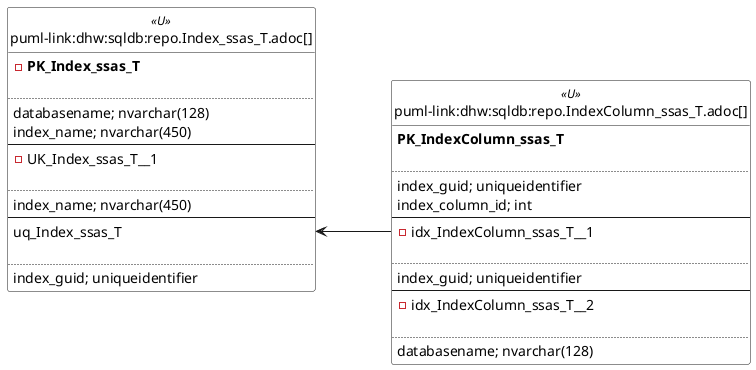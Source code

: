 @startuml
left to right direction
'top to bottom direction
hide circle
'avoide "." issues:
set namespaceSeparator none


skinparam class {
  BackgroundColor White
  BackgroundColor<<FN>> Yellow
  BackgroundColor<<FS>> Yellow
  BackgroundColor<<FT>> LightGray
  BackgroundColor<<IF>> Yellow
  BackgroundColor<<IS>> Yellow
  BackgroundColor<<P>> Aqua
  BackgroundColor<<PC>> Aqua
  BackgroundColor<<SN>> Yellow
  BackgroundColor<<SO>> SlateBlue
  BackgroundColor<<TF>> LightGray
  BackgroundColor<<TR>> Tomato
  BackgroundColor<<U>> White
  BackgroundColor<<V>> WhiteSmoke
  BackgroundColor<<X>> Aqua
  BackgroundColor<<external>> AliceBlue
}


entity "puml-link:dhw:sqldb:repo.Index_ssas_T.adoc[]" as repo.Index_ssas_T << U >> {
- **PK_Index_ssas_T**

..
databasename; nvarchar(128)
index_name; nvarchar(450)
--
- UK_Index_ssas_T__1

..
index_name; nvarchar(450)
--
uq_Index_ssas_T

..
index_guid; uniqueidentifier
}

entity "puml-link:dhw:sqldb:repo.IndexColumn_ssas_T.adoc[]" as repo.IndexColumn_ssas_T << U >> {
**PK_IndexColumn_ssas_T**

..
index_guid; uniqueidentifier
index_column_id; int
--
- idx_IndexColumn_ssas_T__1

..
index_guid; uniqueidentifier
--
- idx_IndexColumn_ssas_T__2

..
databasename; nvarchar(128)
}

"repo.Index_ssas_T::uq_Index_ssas_T" <-- "repo.IndexColumn_ssas_T::idx_IndexColumn_ssas_T__1"
@enduml

